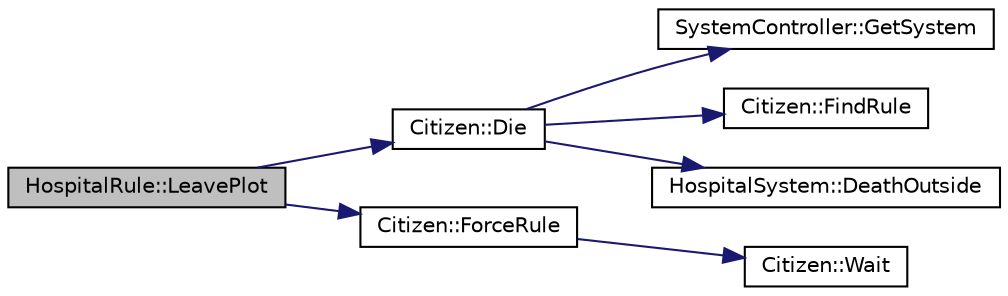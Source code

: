 digraph "HospitalRule::LeavePlot"
{
  edge [fontname="Helvetica",fontsize="10",labelfontname="Helvetica",labelfontsize="10"];
  node [fontname="Helvetica",fontsize="10",shape=record];
  rankdir="LR";
  Node3 [label="HospitalRule::LeavePlot",height=0.2,width=0.4,color="black", fillcolor="grey75", style="filled", fontcolor="black"];
  Node3 -> Node4 [color="midnightblue",fontsize="10",style="solid",fontname="Helvetica"];
  Node4 [label="Citizen::Die",height=0.2,width=0.4,color="black", fillcolor="white", style="filled",URL="$class_citizen.html#aaf61864d86d7855be6c62a94b0a46d60",tooltip="Marks citizen as dead. Die pruning and events are handled at the end of day. "];
  Node4 -> Node5 [color="midnightblue",fontsize="10",style="solid",fontname="Helvetica"];
  Node5 [label="SystemController::GetSystem",height=0.2,width=0.4,color="black", fillcolor="white", style="filled",URL="$class_system_controller.html#a69de55b16d60a1792473428cfa183684",tooltip="Gets the system based on system enum type. "];
  Node4 -> Node6 [color="midnightblue",fontsize="10",style="solid",fontname="Helvetica"];
  Node6 [label="Citizen::FindRule",height=0.2,width=0.4,color="black", fillcolor="white", style="filled",URL="$class_citizen.html#a0a7a5dcce103d3971acff20a5d40e28b",tooltip="Finds a rule of system type. "];
  Node4 -> Node7 [color="midnightblue",fontsize="10",style="solid",fontname="Helvetica"];
  Node7 [label="HospitalSystem::DeathOutside",height=0.2,width=0.4,color="black", fillcolor="white", style="filled",URL="$class_hospital_system.html#aace66ee3e9e861df844ed98355180213",tooltip="Increase tally of people that died outside of the hospital. "];
  Node3 -> Node8 [color="midnightblue",fontsize="10",style="solid",fontname="Helvetica"];
  Node8 [label="Citizen::ForceRule",height=0.2,width=0.4,color="black", fillcolor="white", style="filled",URL="$class_citizen.html#a929afae7672e26fcd7f08fa46c6e7410",tooltip="Forces a citizen to do a specific rule for \"waitTime\" hours. "];
  Node8 -> Node9 [color="midnightblue",fontsize="10",style="solid",fontname="Helvetica"];
  Node9 [label="Citizen::Wait",height=0.2,width=0.4,color="black", fillcolor="white", style="filled",URL="$class_citizen.html#a3c216a3a1c4b654aae5f2d82bd26f4ec",tooltip="Set a time for the citizen to wait in the plot. 1 = ??? ingame minutes. "];
}
